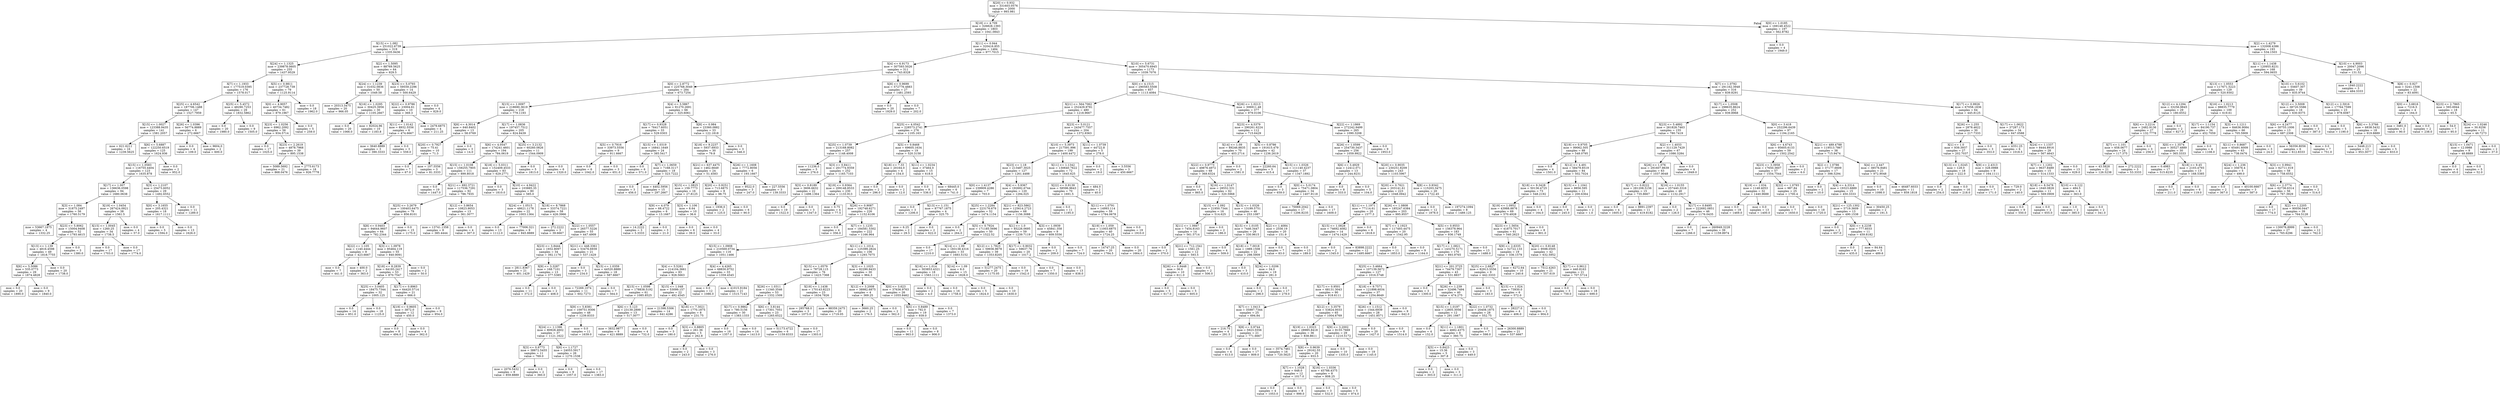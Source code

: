 digraph Tree {
node [shape=box] ;
0 [label="X[20] <= 0.932\nmse = 331603.0576\nsamples = 2000\nvalue = 993.981"] ;
1 [label="X[18] <= 4.709\nmse = 326828.1393\nsamples = 1803\nvalue = 1041.0843"] ;
0 -> 1 [labeldistance=2.5, labelangle=45, headlabel="True"] ;
2 [label="X[15] <= 1.082\nmse = 251022.6739\nsamples = 319\nvalue = 1335.9436"] ;
1 -> 2 ;
3 [label="X[24] <= 1.1325\nmse = 239878.0605\nsamples = 255\nvalue = 1437.9529"] ;
2 -> 3 ;
4 [label="X[7] <= 1.1933\nmse = 177519.0395\nsamples = 176\nvalue = 1578.017"] ;
3 -> 4 ;
5 [label="X[25] <= 4.6542\nmse = 187706.1488\nsamples = 147\nvalue = 1527.7959"] ;
4 -> 5 ;
6 [label="X[15] <= 1.0027\nmse = 123388.9435\nsamples = 141\nvalue = 1581.2057"] ;
5 -> 6 ;
7 [label="mse = 621.6211\nsamples = 16\nvalue = 1239.5625"] ;
6 -> 7 ;
8 [label="X[6] <= 5.6887\nmse = 122250.6519\nsamples = 125\nvalue = 1624.936"] ;
6 -> 8 ;
9 [label="X[15] <= 1.0583\nmse = 116755.4404\nsamples = 123\nvalue = 1635.878"] ;
8 -> 9 ;
10 [label="X[17] <= 1.007\nmse = 136636.0598\nsamples = 94\nvalue = 1680.0638"] ;
9 -> 10 ;
11 [label="X[3] <= 1.084\nmse = 31875.2497\nsamples = 56\nvalue = 1760.5179"] ;
10 -> 11 ;
12 [label="mse = 53667.1875\nsamples = 4\nvalue = 1332.25"] ;
11 -> 12 ;
13 [label="X[23] <= 5.8062\nmse = 15004.9408\nsamples = 52\nvalue = 1793.4615"] ;
11 -> 13 ;
14 [label="X[13] <= 1.139\nmse = 4816.4598\nsamples = 49\nvalue = 1818.7755"] ;
13 -> 14 ;
15 [label="X[6] <= 5.5086\nmse = 535.0773\nsamples = 29\nvalue = 1874.4828"] ;
14 -> 15 ;
16 [label="mse = 0.0\nsamples = 20\nvalue = 1890.0"] ;
15 -> 16 ;
17 [label="mse = 0.0\nsamples = 9\nvalue = 1840.0"] ;
15 -> 17 ;
18 [label="mse = 0.0\nsamples = 20\nvalue = 1738.0"] ;
14 -> 18 ;
19 [label="mse = 0.0\nsamples = 3\nvalue = 1380.0"] ;
13 -> 19 ;
20 [label="X[19] <= 1.0454\nmse = 267424.0921\nsamples = 38\nvalue = 1561.5"] ;
10 -> 20 ;
21 [label="X[15] <= 1.0045\nmse = 1260.25\nsamples = 34\nvalue = 1738.5"] ;
20 -> 21 ;
22 [label="mse = 0.0\nsamples = 17\nvalue = 1703.0"] ;
21 -> 22 ;
23 [label="mse = 0.0\nsamples = 17\nvalue = 1774.0"] ;
21 -> 23 ;
24 [label="mse = 0.0\nsamples = 4\nvalue = 57.0"] ;
20 -> 24 ;
25 [label="X[3] <= 1.2107\nmse = 25473.6052\nsamples = 29\nvalue = 1492.6552"] ;
9 -> 25 ;
26 [label="X[0] <= 3.1655\nmse = 205.4321\nsamples = 18\nvalue = 1617.1111"] ;
25 -> 26 ;
27 [label="mse = 0.0\nsamples = 5\nvalue = 1594.0"] ;
26 -> 27 ;
28 [label="mse = 0.0\nsamples = 13\nvalue = 1626.0"] ;
26 -> 28 ;
29 [label="mse = 0.0\nsamples = 11\nvalue = 1289.0"] ;
25 -> 29 ;
30 [label="mse = 0.0\nsamples = 2\nvalue = 952.0"] ;
8 -> 30 ;
31 [label="X[26] <= 1.0396\nmse = 56774.8889\nsamples = 6\nvalue = 272.6667"] ;
5 -> 31 ;
32 [label="mse = 0.0\nsamples = 4\nvalue = 109.0"] ;
31 -> 32 ;
33 [label="mse = 9604.0\nsamples = 2\nvalue = 600.0"] ;
31 -> 33 ;
34 [label="X[25] <= 5.4572\nmse = 48290.7253\nsamples = 29\nvalue = 1832.5862"] ;
4 -> 34 ;
35 [label="mse = 0.0\nsamples = 20\nvalue = 1980.0"] ;
34 -> 35 ;
36 [label="mse = 0.0\nsamples = 9\nvalue = 1505.0"] ;
34 -> 36 ;
37 [label="X[5] <= 0.9811\nmse = 237728.739\nsamples = 79\nvalue = 1125.9114"] ;
3 -> 37 ;
38 [label="X[0] <= 4.9057\nmse = 40734.7482\nsamples = 61\nvalue = 879.1967"] ;
37 -> 38 ;
39 [label="X[23] <= 1.0256\nmse = 6962.2092\nsamples = 56\nvalue = 934.5714"] ;
38 -> 39 ;
40 [label="mse = 0.0\nsamples = 17\nvalue = 1025.0"] ;
39 -> 40 ;
41 [label="X[23] <= 2.2619\nmse = 4878.7968\nsamples = 39\nvalue = 895.1538"] ;
39 -> 41 ;
42 [label="mse = 5089.5692\nsamples = 21\nvalue = 868.0476"] ;
41 -> 42 ;
43 [label="mse = 2775.6173\nsamples = 18\nvalue = 926.7778"] ;
41 -> 43 ;
44 [label="mse = 0.0\nsamples = 5\nvalue = 259.0"] ;
38 -> 44 ;
45 [label="mse = 0.0\nsamples = 18\nvalue = 1962.0"] ;
37 -> 45 ;
46 [label="X[2] <= 1.5095\nmse = 88769.5625\nsamples = 64\nvalue = 929.5"] ;
2 -> 46 ;
47 [label="X[24] <= 1.1239\nmse = 31032.0836\nsamples = 50\nvalue = 1049.58"] ;
46 -> 47 ;
48 [label="mse = 20313.3475\nsamples = 20\nvalue = 966.05"] ;
47 -> 48 ;
49 [label="X[16] <= 1.0295\nmse = 30425.3956\nsamples = 30\nvalue = 1105.2667"] ;
47 -> 49 ;
50 [label="mse = 0.0\nsamples = 20\nvalue = 1066.0"] ;
49 -> 50 ;
51 [label="mse = 82024.96\nsamples = 10\nvalue = 1183.8"] ;
49 -> 51 ;
52 [label="X[23] <= 5.0793\nmse = 59559.2296\nsamples = 14\nvalue = 500.6429"] ;
46 -> 52 ;
53 [label="X[22] <= 0.9786\nmse = 23004.61\nsamples = 10\nvalue = 369.3"] ;
52 -> 53 ;
54 [label="X[11] <= 1.0142\nmse = 8932.5556\nsamples = 6\nvalue = 474.6667"] ;
53 -> 54 ;
55 [label="mse = 3640.8889\nsamples = 3\nvalue = 390.3333"] ;
54 -> 55 ;
56 [label="mse = 0.0\nsamples = 3\nvalue = 559.0"] ;
54 -> 56 ;
57 [label="mse = 2479.6875\nsamples = 4\nvalue = 211.25"] ;
53 -> 57 ;
58 [label="mse = 0.0\nsamples = 4\nvalue = 829.0"] ;
52 -> 58 ;
59 [label="X[11] <= 0.944\nmse = 320416.855\nsamples = 1484\nvalue = 977.7015"] ;
1 -> 59 ;
60 [label="X[4] <= 6.9173\nmse = 307593.5026\nsamples = 311\nvalue = 743.8328"] ;
59 -> 60 ;
61 [label="X[0] <= 2.8772\nmse = 225768.3049\nsamples = 284\nvalue = 673.7254"] ;
60 -> 61 ;
62 [label="X[15] <= 1.0097\nmse = 218690.3619\nsamples = 218\nvalue = 779.1193"] ;
61 -> 62 ;
63 [label="X[6] <= 4.3014\nmse = 640.8402\nsamples = 13\nvalue = 58.0769"] ;
62 -> 63 ;
64 [label="X[20] <= 0.7927\nmse = 75.41\nsamples = 10\nvalue = 71.3"] ;
63 -> 64 ;
65 [label="mse = 0.0\nsamples = 7\nvalue = 67.0"] ;
64 -> 65 ;
66 [label="mse = 107.5556\nsamples = 3\nvalue = 81.3333"] ;
64 -> 66 ;
67 [label="mse = 0.0\nsamples = 3\nvalue = 14.0"] ;
63 -> 67 ;
68 [label="X[17] <= 1.0836\nmse = 197457.7512\nsamples = 205\nvalue = 824.8439"] ;
62 -> 68 ;
69 [label="X[6] <= 4.0547\nmse = 174241.4601\nsamples = 194\nvalue = 784.0619"] ;
68 -> 69 ;
70 [label="X[15] <= 1.0108\nmse = 159255.7805\nsamples = 111\nvalue = 899.8018"] ;
69 -> 70 ;
71 [label="mse = 0.0\nsamples = 19\nvalue = 1447.0"] ;
70 -> 71 ;
72 [label="X[21] <= 692.3721\nmse = 117536.7291\nsamples = 92\nvalue = 786.7935"] ;
70 -> 72 ;
73 [label="X[25] <= 3.2679\nmse = 100403.6475\nsamples = 79\nvalue = 856.8101"] ;
72 -> 73 ;
74 [label="X[8] <= 0.9403\nmse = 94644.9607\nsamples = 64\nvalue = 782.2344"] ;
73 -> 74 ;
75 [label="X[22] <= 1.105\nmse = 1140.4444\nsamples = 9\nvalue = 423.6667"] ;
74 -> 75 ;
76 [label="mse = 0.0\nsamples = 7\nvalue = 441.0"] ;
75 -> 76 ;
77 [label="mse = 400.0\nsamples = 2\nvalue = 363.0"] ;
75 -> 77 ;
78 [label="X[3] <= 1.0978\nmse = 85464.119\nsamples = 55\nvalue = 840.9091"] ;
74 -> 78 ;
79 [label="X[18] <= 8.2839\nmse = 64193.2417\nsamples = 53\nvalue = 870.7547"] ;
78 -> 79 ;
80 [label="X[25] <= 3.0405\nmse = 18475.7344\nsamples = 32\nvalue = 1005.125"] ;
79 -> 80 ;
81 [label="mse = 0.0\nsamples = 14\nvalue = 851.0"] ;
80 -> 81 ;
82 [label="mse = 0.0\nsamples = 18\nvalue = 1125.0"] ;
80 -> 82 ;
83 [label="X[17] <= 0.8963\nmse = 64420.5714\nsamples = 21\nvalue = 666.0"] ;
79 -> 83 ;
84 [label="X[19] <= 0.9605\nmse = 3872.0\nsamples = 12\nvalue = 450.0"] ;
83 -> 84 ;
85 [label="mse = 0.0\nsamples = 8\nvalue = 494.0"] ;
84 -> 85 ;
86 [label="mse = 0.0\nsamples = 4\nvalue = 362.0"] ;
84 -> 86 ;
87 [label="mse = 0.0\nsamples = 9\nvalue = 954.0"] ;
83 -> 87 ;
88 [label="mse = 0.0\nsamples = 2\nvalue = 50.0"] ;
78 -> 88 ;
89 [label="mse = 0.0\nsamples = 15\nvalue = 1175.0"] ;
73 -> 89 ;
90 [label="X[12] <= 3.8654\nmse = 10823.9053\nsamples = 13\nvalue = 361.3077"] ;
72 -> 90 ;
91 [label="mse = 13741.1358\nsamples = 9\nvalue = 385.4444"] ;
90 -> 91 ;
92 [label="mse = 0.0\nsamples = 4\nvalue = 307.0"] ;
90 -> 92 ;
93 [label="X[18] <= 5.0311\nmse = 152409.4533\nsamples = 83\nvalue = 629.2771"] ;
69 -> 93 ;
94 [label="mse = 0.0\nsamples = 3\nvalue = 1810.0"] ;
93 -> 94 ;
95 [label="X[10] <= 4.9422\nmse = 103885.35\nsamples = 80\nvalue = 585.0"] ;
93 -> 95 ;
96 [label="X[24] <= 1.0515\nmse = 48621.1178\nsamples = 22\nvalue = 1003.1364"] ;
95 -> 96 ;
97 [label="mse = 0.0\nsamples = 13\nvalue = 1112.0"] ;
96 -> 97 ;
98 [label="mse = 77006.321\nsamples = 9\nvalue = 845.8889"] ;
96 -> 98 ;
99 [label="X[18] <= 8.7868\nmse = 33374.7221\nsamples = 58\nvalue = 426.3966"] ;
95 -> 99 ;
100 [label="mse = 272.2222\nsamples = 3\nvalue = 39.6667"] ;
99 -> 100 ;
101 [label="X[22] <= 1.0557\nmse = 26577.5226\nsamples = 55\nvalue = 447.4909"] ;
99 -> 101 ;
102 [label="X[23] <= 3.8444\nmse = 1932.8097\nsamples = 34\nvalue = 392.1176"] ;
101 -> 102 ;
103 [label="mse = 2811.8367\nsamples = 21\nvalue = 401.1429"] ;
102 -> 103 ;
104 [label="X[9] <= 3.3287\nmse = 168.7101\nsamples = 13\nvalue = 377.5385"] ;
102 -> 104 ;
105 [label="mse = 0.0\nsamples = 11\nvalue = 372.0"] ;
104 -> 105 ;
106 [label="mse = 0.0\nsamples = 2\nvalue = 408.0"] ;
104 -> 106 ;
107 [label="X[21] <= 448.3361\nmse = 53476.6939\nsamples = 21\nvalue = 537.1429"] ;
101 -> 107 ;
108 [label="mse = 0.0\nsamples = 3\nvalue = 234.0"] ;
107 -> 108 ;
109 [label="X[15] <= 1.0359\nmse = 44520.8889\nsamples = 18\nvalue = 587.6667"] ;
107 -> 109 ;
110 [label="mse = 72269.1074\nsamples = 11\nvalue = 602.7273"] ;
109 -> 110 ;
111 [label="mse = 0.0\nsamples = 7\nvalue = 564.0"] ;
109 -> 111 ;
112 [label="X[25] <= 3.2132\nmse = 60260.0826\nsamples = 11\nvalue = 1544.0909"] ;
68 -> 112 ;
113 [label="mse = 0.0\nsamples = 5\nvalue = 1813.0"] ;
112 -> 113 ;
114 [label="mse = 0.0\nsamples = 6\nvalue = 1320.0"] ;
112 -> 114 ;
115 [label="X[4] <= 3.5867\nmse = 91270.2691\nsamples = 66\nvalue = 325.6061"] ;
61 -> 115 ;
116 [label="X[17] <= 0.9328\nmse = 76417.6051\nsamples = 33\nvalue = 529.0303"] ;
115 -> 116 ;
117 [label="X[5] <= 0.7916\nmse = 33973.5556\nsamples = 9\nvalue = 911.6667"] ;
116 -> 117 ;
118 [label="mse = 0.0\nsamples = 6\nvalue = 1042.0"] ;
117 -> 118 ;
119 [label="mse = 0.0\nsamples = 3\nvalue = 651.0"] ;
117 -> 119 ;
120 [label="X[15] <= 1.0319\nmse = 16841.1649\nsamples = 24\nvalue = 385.5417"] ;
116 -> 120 ;
121 [label="mse = 0.0\nsamples = 6\nvalue = 571.0"] ;
120 -> 121 ;
122 [label="X[7] <= 1.0659\nmse = 7168.3117\nsamples = 18\nvalue = 323.7222"] ;
120 -> 122 ;
123 [label="mse = 0.0\nsamples = 3\nvalue = 456.0"] ;
122 -> 123 ;
124 [label="mse = 4402.5956\nsamples = 15\nvalue = 297.2667"] ;
122 -> 124 ;
125 [label="X[8] <= 0.984\nmse = 23360.0882\nsamples = 33\nvalue = 122.1818"] ;
115 -> 125 ;
126 [label="X[18] <= 9.2237\nmse = 5937.6933\nsamples = 30\nvalue = 79.8"] ;
125 -> 126 ;
127 [label="X[21] <= 637.4475\nmse = 1462.6649\nsamples = 24\nvalue = 51.4583"] ;
126 -> 127 ;
128 [label="X[15] <= 1.0825\nmse = 159.7773\nsamples = 16\nvalue = 27.8125"] ;
127 -> 128 ;
129 [label="X[9] <= 4.079\nmse = 68.4722\nsamples = 6\nvalue = 13.1667"] ;
128 -> 129 ;
130 [label="mse = 14.2222\nsamples = 3\nvalue = 5.3333"] ;
129 -> 130 ;
131 [label="mse = 0.0\nsamples = 3\nvalue = 21.0"] ;
129 -> 131 ;
132 [label="X[3] <= 1.106\nmse = 8.64\nsamples = 10\nvalue = 36.6"] ;
128 -> 132 ;
133 [label="mse = 0.0\nsamples = 6\nvalue = 39.0"] ;
132 -> 133 ;
134 [label="mse = 0.0\nsamples = 4\nvalue = 33.0"] ;
132 -> 134 ;
135 [label="X[20] <= 0.9251\nmse = 713.6875\nsamples = 8\nvalue = 98.75"] ;
127 -> 135 ;
136 [label="mse = 1936.0\nsamples = 2\nvalue = 125.0"] ;
135 -> 136 ;
137 [label="mse = 0.0\nsamples = 6\nvalue = 90.0"] ;
135 -> 137 ;
138 [label="X[26] <= 1.1608\nmse = 7772.8056\nsamples = 6\nvalue = 193.1667"] ;
126 -> 138 ;
139 [label="mse = 9522.0\nsamples = 3\nvalue = 247.0"] ;
138 -> 139 ;
140 [label="mse = 227.5556\nsamples = 3\nvalue = 139.3333"] ;
138 -> 140 ;
141 [label="mse = 0.0\nsamples = 3\nvalue = 546.0"] ;
125 -> 141 ;
142 [label="X[8] <= 0.9699\nmse = 572776.4883\nsamples = 27\nvalue = 1481.2593"] ;
60 -> 142 ;
143 [label="mse = 0.0\nsamples = 20\nvalue = 1929.0"] ;
142 -> 143 ;
144 [label="mse = 0.0\nsamples = 7\nvalue = 202.0"] ;
142 -> 144 ;
145 [label="X[10] <= 5.6731\nmse = 305470.6945\nsamples = 1173\nvalue = 1039.7076"] ;
59 -> 145 ;
146 [label="X[0] <= 4.1515\nmse = 290583.5508\nsamples = 857\nvalue = 1113.4084"] ;
145 -> 146 ;
147 [label="X[21] <= 564.7062\nmse = 252429.9781\nsamples = 480\nvalue = 1218.9667"] ;
146 -> 147 ;
148 [label="X[25] <= 4.0542\nmse = 228573.2741\nsamples = 276\nvalue = 1105.163"] ;
147 -> 148 ;
149 [label="X[25] <= 1.0739\nmse = 213168.8082\nsamples = 257\nvalue = 1148.4008"] ;
148 -> 149 ;
150 [label="mse = 11236.0\nsamples = 5\nvalue = 276.0"] ;
149 -> 150 ;
151 [label="X[3] <= 0.8411\nmse = 201774.9359\nsamples = 252\nvalue = 1165.7103"] ;
149 -> 151 ;
152 [label="X[3] <= 0.8189\nmse = 3606.6632\nsamples = 22\nvalue = 1498.1364"] ;
151 -> 152 ;
153 [label="mse = 0.0\nsamples = 19\nvalue = 1522.0"] ;
152 -> 153 ;
154 [label="mse = 0.0\nsamples = 3\nvalue = 1347.0"] ;
152 -> 154 ;
155 [label="X[19] <= 0.9364\nmse = 209148.8533\nsamples = 230\nvalue = 1133.913"] ;
151 -> 155 ;
156 [label="mse = 0.75\nsamples = 4\nvalue = 77.5"] ;
155 -> 156 ;
157 [label="X[26] <= 0.9087\nmse = 192748.6271\nsamples = 226\nvalue = 1152.6106"] ;
155 -> 157 ;
158 [label="mse = 0.0\nsamples = 4\nvalue = 356.0"] ;
157 -> 158 ;
159 [label="X[7] <= 1.1235\nmse = 184581.5302\nsamples = 222\nvalue = 1166.964"] ;
157 -> 159 ;
160 [label="X[15] <= 1.0908\nmse = 210569.0734\nsamples = 116\nvalue = 1051.1466"] ;
159 -> 160 ;
161 [label="X[4] <= 5.5261\nmse = 214104.3661\nsamples = 83\nvalue = 928.5663"] ;
160 -> 161 ;
162 [label="X[15] <= 1.0598\nmse = 178838.5192\nsamples = 61\nvalue = 1085.8525"] ;
161 -> 162 ;
163 [label="X[9] <= 5.8381\nmse = 109751.9306\nsamples = 48\nvalue = 1239.8333"] ;
162 -> 163 ;
164 [label="X[24] <= 1.1396\nmse = 80928.4602\nsamples = 37\nvalue = 1121.1622"] ;
163 -> 164 ;
165 [label="X[3] <= 0.9773\nmse = 38872.5455\nsamples = 11\nvalue = 769.0"] ;
164 -> 165 ;
166 [label="mse = 2076.5432\nsamples = 9\nvalue = 859.8889"] ;
165 -> 166 ;
167 [label="mse = 0.0\nsamples = 2\nvalue = 360.0"] ;
165 -> 167 ;
168 [label="X[6] <= 1.1727\nmse = 24053.5917\nsamples = 26\nvalue = 1270.1538"] ;
164 -> 168 ;
169 [label="mse = 0.0\nsamples = 9\nvalue = 1057.0"] ;
168 -> 169 ;
170 [label="mse = 0.0\nsamples = 17\nvalue = 1383.0"] ;
168 -> 170 ;
171 [label="mse = 0.0\nsamples = 11\nvalue = 1639.0"] ;
163 -> 171 ;
172 [label="X[6] <= 5.123\nmse = 23139.2899\nsamples = 13\nvalue = 517.3077"] ;
162 -> 172 ;
173 [label="mse = 3832.9877\nsamples = 9\nvalue = 421.8889"] ;
172 -> 173 ;
174 [label="mse = 0.0\nsamples = 4\nvalue = 732.0"] ;
172 -> 174 ;
175 [label="X[15] <= 1.048\nmse = 53099.157\nsamples = 22\nvalue = 492.4545"] ;
161 -> 175 ;
176 [label="mse = 21398.5306\nsamples = 14\nvalue = 641.4286"] ;
175 -> 176 ;
177 [label="X[18] <= 7.3021\nmse = 1770.1875\nsamples = 8\nvalue = 231.75"] ;
175 -> 177 ;
178 [label="mse = 0.0\nsamples = 3\nvalue = 180.0"] ;
177 -> 178 ;
179 [label="X[3] <= 0.8805\nmse = 261.36\nsamples = 5\nvalue = 262.8"] ;
177 -> 179 ;
180 [label="mse = 0.0\nsamples = 2\nvalue = 243.0"] ;
179 -> 180 ;
181 [label="mse = 0.0\nsamples = 3\nvalue = 276.0"] ;
179 -> 181 ;
182 [label="X[4] <= 4.4265\nmse = 68830.9752\nsamples = 33\nvalue = 1359.4545"] ;
160 -> 182 ;
183 [label="mse = 0.0\nsamples = 12\nvalue = 1086.0"] ;
182 -> 183 ;
184 [label="mse = 41015.9184\nsamples = 21\nvalue = 1515.7143"] ;
182 -> 184 ;
185 [label="X[11] <= 1.1014\nmse = 125399.2824\nsamples = 106\nvalue = 1293.7075"] ;
159 -> 185 ;
186 [label="X[15] <= 1.0579\nmse = 78728.115\nsamples = 76\nvalue = 1423.7368"] ;
185 -> 186 ;
187 [label="X[26] <= 1.0311\nmse = 11340.3546\nsamples = 53\nvalue = 1332.1509"] ;
186 -> 187 ;
188 [label="X[17] <= 0.9862\nmse = 780.5156\nsamples = 30\nvalue = 1383.1333"] ;
187 -> 188 ;
189 [label="mse = 0.0\nsamples = 16\nvalue = 1357.0"] ;
188 -> 189 ;
190 [label="mse = 0.0\nsamples = 14\nvalue = 1413.0"] ;
188 -> 190 ;
191 [label="X[6] <= 3.8144\nmse = 17301.7051\nsamples = 23\nvalue = 1265.6522"] ;
187 -> 191 ;
192 [label="mse = 51173.4722\nsamples = 6\nvalue = 1159.8333"] ;
191 -> 192 ;
193 [label="mse = 0.0\nsamples = 17\nvalue = 1303.0"] ;
191 -> 193 ;
194 [label="X[19] <= 1.1438\nmse = 170143.8223\nsamples = 23\nvalue = 1634.7826"] ;
186 -> 194 ;
195 [label="mse = 285768.0\nsamples = 3\nvalue = 1073.0"] ;
194 -> 195 ;
196 [label="mse = 98359.2475\nsamples = 20\nvalue = 1719.05"] ;
194 -> 196 ;
197 [label="X[3] <= 1.1025\nmse = 92290.9433\nsamples = 30\nvalue = 964.3"] ;
185 -> 197 ;
198 [label="X[12] <= 3.2008\nmse = 38982.6875\nsamples = 4\nvalue = 369.25"] ;
197 -> 198 ;
199 [label="mse = 3660.25\nsamples = 2\nvalue = 176.5"] ;
198 -> 199 ;
200 [label="mse = 0.0\nsamples = 2\nvalue = 562.0"] ;
198 -> 200 ;
201 [label="X[0] <= 3.623\nmse = 37636.9763\nsamples = 26\nvalue = 1055.8462"] ;
197 -> 201 ;
202 [label="X[5] <= 0.8489\nmse = 792.0\nsamples = 19\nvalue = 939.0"] ;
201 -> 202 ;
203 [label="mse = 0.0\nsamples = 11\nvalue = 963.0"] ;
202 -> 203 ;
204 [label="mse = 0.0\nsamples = 8\nvalue = 906.0"] ;
202 -> 204 ;
205 [label="mse = 0.0\nsamples = 7\nvalue = 1373.0"] ;
201 -> 205 ;
206 [label="X[5] <= 0.8468\nmse = 69605.1634\nsamples = 19\nvalue = 520.3158"] ;
148 -> 206 ;
207 [label="X[18] <= 7.33\nmse = 20164.0\nsamples = 4\nvalue = 154.0"] ;
206 -> 207 ;
208 [label="mse = 0.0\nsamples = 2\nvalue = 296.0"] ;
207 -> 208 ;
209 [label="mse = 0.0\nsamples = 2\nvalue = 12.0"] ;
207 -> 209 ;
210 [label="X[11] <= 1.0234\nmse = 37464.0\nsamples = 15\nvalue = 618.0"] ;
206 -> 210 ;
211 [label="mse = 0.0\nsamples = 9\nvalue = 536.0"] ;
210 -> 211 ;
212 [label="mse = 68445.0\nsamples = 6\nvalue = 741.0"] ;
210 -> 212 ;
213 [label="X[23] <= 5.0121\nmse = 243477.7557\nsamples = 204\nvalue = 1372.9363"] ;
147 -> 213 ;
214 [label="X[10] <= 5.3973\nmse = 217591.996\nsamples = 199\nvalue = 1400.4472"] ;
213 -> 214 ;
215 [label="X[23] <= 1.18\nmse = 213487.3025\nsamples = 127\nvalue = 1261.4488"] ;
214 -> 215 ;
216 [label="X[0] <= 1.4137\nmse = 239909.4286\nsamples = 7\nvalue = 703.0"] ;
215 -> 216 ;
217 [label="mse = 0.0\nsamples = 3\nvalue = 1206.0"] ;
216 -> 217 ;
218 [label="X[13] <= 1.151\nmse = 87767.1875\nsamples = 4\nvalue = 325.75"] ;
216 -> 218 ;
219 [label="mse = 6.25\nsamples = 2\nvalue = 29.5"] ;
218 -> 219 ;
220 [label="mse = 0.0\nsamples = 2\nvalue = 622.0"] ;
218 -> 220 ;
221 [label="X[4] <= 5.9367\nmse = 192692.6744\nsamples = 120\nvalue = 1294.025"] ;
215 -> 221 ;
222 [label="X[25] <= 1.2284\nmse = 223176.679\nsamples = 52\nvalue = 1474.1154"] ;
221 -> 222 ;
223 [label="mse = 0.0\nsamples = 2\nvalue = 264.0"] ;
222 -> 223 ;
224 [label="X[5] <= 0.7924\nmse = 171185.5696\nsamples = 50\nvalue = 1522.52"] ;
222 -> 224 ;
225 [label="mse = 0.0\nsamples = 17\nvalue = 1210.0"] ;
224 -> 225 ;
226 [label="X[14] <= 1.09\nmse = 183138.4316\nsamples = 33\nvalue = 1683.5152"] ;
224 -> 226 ;
227 [label="X[16] <= 1.014\nmse = 303853.4321\nsamples = 18\nvalue = 1563.1111"] ;
226 -> 227 ;
228 [label="mse = 0.0\nsamples = 2\nvalue = 4.0"] ;
227 -> 228 ;
229 [label="mse = 0.0\nsamples = 16\nvalue = 1758.0"] ;
227 -> 229 ;
230 [label="X[14] <= 1.09\nmse = 8.0\nsamples = 15\nvalue = 1828.0"] ;
226 -> 230 ;
231 [label="mse = 0.0\nsamples = 5\nvalue = 1824.0"] ;
230 -> 231 ;
232 [label="mse = 0.0\nsamples = 10\nvalue = 1830.0"] ;
230 -> 232 ;
233 [label="X[21] <= 823.5862\nmse = 125614.2723\nsamples = 68\nvalue = 1156.3088"] ;
221 -> 233 ;
234 [label="X[1] <= 1.0\nmse = 85226.0695\nsamples = 59\nvalue = 1239.7119"] ;
233 -> 234 ;
235 [label="X[12] <= 1.7823\nmse = 59936.9678\nsamples = 39\nvalue = 1353.8205"] ;
234 -> 235 ;
236 [label="mse = 51277.2475\nsamples = 20\nvalue = 1175.05"] ;
235 -> 236 ;
237 [label="mse = 0.0\nsamples = 19\nvalue = 1542.0"] ;
235 -> 237 ;
238 [label="X[17] <= 0.9032\nmse = 59637.76\nsamples = 20\nvalue = 1017.2"] ;
234 -> 238 ;
239 [label="mse = 0.0\nsamples = 7\nvalue = 1350.0"] ;
238 -> 239 ;
240 [label="mse = 0.0\nsamples = 13\nvalue = 838.0"] ;
238 -> 240 ;
241 [label="X[3] <= 1.0939\nmse = 45841.358\nsamples = 9\nvalue = 609.5556"] ;
233 -> 241 ;
242 [label="mse = 0.0\nsamples = 2\nvalue = 209.0"] ;
241 -> 242 ;
243 [label="mse = 0.0\nsamples = 7\nvalue = 724.0"] ;
241 -> 243 ;
244 [label="X[11] <= 1.1342\nmse = 130640.7622\nsamples = 72\nvalue = 1645.625"] ;
214 -> 244 ;
245 [label="X[22] <= 0.9139\nmse = 58596.9643\nsamples = 70\nvalue = 1691.5"] ;
244 -> 245 ;
246 [label="mse = 0.0\nsamples = 11\nvalue = 1195.0"] ;
245 -> 246 ;
247 [label="X[11] <= 1.0791\nmse = 14993.114\nsamples = 59\nvalue = 1784.0678"] ;
245 -> 247 ;
248 [label="X[19] <= 1.059\nmse = 11003.6875\nsamples = 40\nvalue = 1724.25"] ;
247 -> 248 ;
249 [label="mse = 14747.25\nsamples = 20\nvalue = 1784.5"] ;
248 -> 249 ;
250 [label="mse = 0.0\nsamples = 20\nvalue = 1664.0"] ;
248 -> 250 ;
251 [label="mse = 0.0\nsamples = 19\nvalue = 1910.0"] ;
247 -> 251 ;
252 [label="mse = 484.0\nsamples = 2\nvalue = 40.0"] ;
244 -> 252 ;
253 [label="X[11] <= 1.0739\nmse = 44722.8\nsamples = 5\nvalue = 278.0"] ;
213 -> 253 ;
254 [label="mse = 0.0\nsamples = 2\nvalue = 19.0"] ;
253 -> 254 ;
255 [label="mse = 3.5556\nsamples = 3\nvalue = 450.6667"] ;
253 -> 255 ;
256 [label="X[26] <= 1.0213\nmse = 306911.48\nsamples = 377\nvalue = 979.0106"] ;
146 -> 256 ;
257 [label="X[23] <= 4.5379\nmse = 290261.6224\nsamples = 112\nvalue = 715.6429"] ;
256 -> 257 ;
258 [label="X[14] <= 1.09\nmse = 89246.8835\nsamples = 70\nvalue = 403.2714"] ;
257 -> 258 ;
259 [label="X[22] <= 0.9773\nmse = 49876.4972\nsamples = 68\nvalue = 368.6324"] ;
258 -> 259 ;
260 [label="mse = 0.0\nsamples = 6\nvalue = 865.0"] ;
259 -> 260 ;
261 [label="X[16] <= 1.0147\nmse = 28552.531\nsamples = 62\nvalue = 320.5968"] ;
259 -> 261 ;
262 [label="X[15] <= 1.092\nmse = 21950.7344\nsamples = 16\nvalue = 514.625"] ;
261 -> 262 ;
263 [label="X[11] <= 1.0667\nmse = 7454.8163\nsamples = 14\nvalue = 561.5714"] ;
262 -> 263 ;
264 [label="mse = 0.0\nsamples = 2\nvalue = 370.0"] ;
263 -> 264 ;
265 [label="X[21] <= 712.1541\nmse = 1561.25\nsamples = 12\nvalue = 593.5"] ;
263 -> 265 ;
266 [label="X[26] <= 0.9448\nmse = 36.0\nsamples = 10\nvalue = 611.0"] ;
265 -> 266 ;
267 [label="mse = 0.0\nsamples = 5\nvalue = 617.0"] ;
266 -> 267 ;
268 [label="mse = 0.0\nsamples = 5\nvalue = 605.0"] ;
266 -> 268 ;
269 [label="mse = 0.0\nsamples = 2\nvalue = 506.0"] ;
265 -> 269 ;
270 [label="mse = 0.0\nsamples = 2\nvalue = 186.0"] ;
262 -> 270 ;
271 [label="X[15] <= 1.0326\nmse = 13199.5751\nsamples = 46\nvalue = 253.1087"] ;
261 -> 271 ;
272 [label="X[15] <= 1.0105\nmse = 7446.3447\nsamples = 26\nvalue = 330.9615"] ;
271 -> 272 ;
273 [label="mse = 0.0\nsamples = 4\nvalue = 509.0"] ;
272 -> 273 ;
274 [label="X[18] <= 7.0018\nmse = 1989.1508\nsamples = 22\nvalue = 298.5909"] ;
272 -> 274 ;
275 [label="mse = 0.0\nsamples = 3\nvalue = 410.0"] ;
274 -> 275 ;
276 [label="X[24] <= 1.0206\nmse = 34.0\nsamples = 19\nvalue = 281.0"] ;
274 -> 276 ;
277 [label="mse = 0.0\nsamples = 2\nvalue = 298.0"] ;
276 -> 277 ;
278 [label="mse = 0.0\nsamples = 17\nvalue = 279.0"] ;
276 -> 278 ;
279 [label="X[2] <= 1.4084\nmse = 2556.19\nsamples = 20\nvalue = 151.9"] ;
271 -> 279 ;
280 [label="mse = 0.0\nsamples = 7\nvalue = 83.0"] ;
279 -> 280 ;
281 [label="mse = 0.0\nsamples = 13\nvalue = 189.0"] ;
279 -> 281 ;
282 [label="mse = 0.0\nsamples = 2\nvalue = 1581.0"] ;
258 -> 282 ;
283 [label="X[5] <= 0.8786\nmse = 191615.479\nsamples = 42\nvalue = 1236.2619"] ;
257 -> 283 ;
284 [label="mse = 22260.64\nsamples = 5\nvalue = 415.4"] ;
283 -> 284 ;
285 [label="X[15] <= 1.0326\nmse = 111140.4237\nsamples = 37\nvalue = 1347.1892"] ;
283 -> 285 ;
286 [label="mse = 0.0\nsamples = 3\nvalue = 659.0"] ;
285 -> 286 ;
287 [label="X[0] <= 5.0174\nmse = 75471.0804\nsamples = 34\nvalue = 1407.9118"] ;
285 -> 287 ;
288 [label="mse = 70069.2042\nsamples = 17\nvalue = 1206.8235"] ;
287 -> 288 ;
289 [label="mse = 0.0\nsamples = 17\nvalue = 1609.0"] ;
287 -> 289 ;
290 [label="X[22] <= 1.1869\nmse = 272242.9499\nsamples = 265\nvalue = 1090.3208"] ;
256 -> 290 ;
291 [label="X[26] <= 1.0599\nmse = 254730.3437\nsamples = 256\nvalue = 1059.9922"] ;
290 -> 291 ;
292 [label="X[6] <= 3.4929\nmse = 12412.071\nsamples = 13\nvalue = 244.9231"] ;
291 -> 292 ;
293 [label="mse = 0.0\nsamples = 8\nvalue = 333.0"] ;
292 -> 293 ;
294 [label="mse = 0.0\nsamples = 5\nvalue = 104.0"] ;
292 -> 294 ;
295 [label="X[20] <= 0.9035\nmse = 230251.8209\nsamples = 243\nvalue = 1103.5967"] ;
291 -> 295 ;
296 [label="X[20] <= 0.7621\nmse = 203141.61\nsamples = 223\nvalue = 1048.0942"] ;
295 -> 296 ;
297 [label="X[11] <= 1.1971\nmse = 77114.61\nsamples = 20\nvalue = 1577.3"] ;
296 -> 297 ;
298 [label="X[15] <= 1.0828\nmse = 74692.4082\nsamples = 14\nvalue = 1474.1429"] ;
297 -> 298 ;
299 [label="mse = 0.0\nsamples = 2\nvalue = 1345.0"] ;
298 -> 299 ;
300 [label="mse = 83898.2222\nsamples = 12\nvalue = 1495.6667"] ;
298 -> 300 ;
301 [label="mse = 0.0\nsamples = 6\nvalue = 1818.0"] ;
297 -> 301 ;
302 [label="X[26] <= 1.0808\nmse = 185247.6384\nsamples = 203\nvalue = 995.9557"] ;
296 -> 302 ;
303 [label="X[7] <= 1.1923\nmse = 117493.4475\nsamples = 20\nvalue = 1542.95"] ;
302 -> 303 ;
304 [label="mse = 0.0\nsamples = 11\nvalue = 1853.0"] ;
303 -> 304 ;
305 [label="mse = 0.0\nsamples = 9\nvalue = 1164.0"] ;
303 -> 305 ;
306 [label="X[5] <= 0.9553\nmse = 156378.964\nsamples = 183\nvalue = 936.1749"] ;
302 -> 306 ;
307 [label="X[17] <= 1.0821\nmse = 143270.5171\nsamples = 170\nvalue = 893.9765"] ;
306 -> 307 ;
308 [label="X[25] <= 3.4664\nmse = 107139.5672\nsamples = 127\nvalue = 1016.5748"] ;
307 -> 308 ;
309 [label="X[17] <= 0.9501\nmse = 68131.3043\nsamples = 90\nvalue = 918.6111"] ;
308 -> 309 ;
310 [label="X[7] <= 1.0413\nmse = 35997.7344\nsamples = 25\nvalue = 694.84"] ;
309 -> 310 ;
311 [label="mse = 216.75\nsamples = 4\nvalue = 291.5"] ;
310 -> 311 ;
312 [label="X[8] <= 0.9744\nmse = 5923.5556\nsamples = 21\nvalue = 771.6667"] ;
310 -> 312 ;
313 [label="mse = 0.0\nsamples = 4\nvalue = 613.0"] ;
312 -> 313 ;
314 [label="mse = 0.0\nsamples = 17\nvalue = 809.0"] ;
312 -> 314 ;
315 [label="X[12] <= 3.3579\nmse = 53824.0033\nsamples = 65\nvalue = 1004.6769"] ;
309 -> 315 ;
316 [label="X[19] <= 1.0323\nmse = 28985.8418\nsamples = 36\nvalue = 838.8611"] ;
315 -> 316 ;
317 [label="mse = 3574.7461\nsamples = 16\nvalue = 720.5625"] ;
316 -> 317 ;
318 [label="X[8] <= 0.9639\nmse = 29162.55\nsamples = 20\nvalue = 933.5"] ;
316 -> 318 ;
319 [label="X[7] <= 1.1028\nmse = 648.0\nsamples = 12\nvalue = 1017.0"] ;
318 -> 319 ;
320 [label="mse = 0.0\nsamples = 4\nvalue = 1053.0"] ;
319 -> 320 ;
321 [label="mse = 0.0\nsamples = 8\nvalue = 999.0"] ;
319 -> 321 ;
322 [label="X[16] <= 1.0336\nmse = 45788.4375\nsamples = 8\nvalue = 808.25"] ;
318 -> 322 ;
323 [label="mse = 0.0\nsamples = 3\nvalue = 532.0"] ;
322 -> 323 ;
324 [label="mse = 0.0\nsamples = 5\nvalue = 974.0"] ;
322 -> 324 ;
325 [label="X[9] <= 3.2002\nmse = 8155.7669\nsamples = 29\nvalue = 1210.5172"] ;
315 -> 325 ;
326 [label="mse = 0.0\nsamples = 10\nvalue = 1335.0"] ;
325 -> 326 ;
327 [label="mse = 0.0\nsamples = 19\nvalue = 1145.0"] ;
325 -> 327 ;
328 [label="X[18] <= 9.7571\nmse = 121898.6034\nsamples = 37\nvalue = 1254.8649"] ;
308 -> 328 ;
329 [label="X[26] <= 1.1512\nmse = 1544.6939\nsamples = 28\nvalue = 1451.8571"] ;
328 -> 329 ;
330 [label="mse = 0.0\nsamples = 20\nvalue = 1427.0"] ;
329 -> 330 ;
331 [label="mse = 0.0\nsamples = 8\nvalue = 1514.0"] ;
329 -> 331 ;
332 [label="mse = 0.0\nsamples = 9\nvalue = 642.0"] ;
328 -> 332 ;
333 [label="X[21] <= 201.3725\nmse = 74479.7307\nsamples = 43\nvalue = 531.8837"] ;
307 -> 333 ;
334 [label="mse = 0.0\nsamples = 3\nvalue = 1300.0"] ;
333 -> 334 ;
335 [label="X[26] <= 1.239\nmse = 32496.7494\nsamples = 40\nvalue = 474.275"] ;
333 -> 335 ;
336 [label="X[15] <= 1.0197\nmse = 12805.3056\nsamples = 12\nvalue = 291.1667"] ;
335 -> 336 ;
337 [label="mse = 0.0\nsamples = 4\nvalue = 152.0"] ;
336 -> 337 ;
338 [label="X[11] <= 1.1801\nmse = 4682.4375\nsamples = 8\nvalue = 360.75"] ;
336 -> 338 ;
339 [label="X[5] <= 0.8423\nmse = 15.36\nsamples = 5\nvalue = 307.8"] ;
338 -> 339 ;
340 [label="mse = 0.0\nsamples = 2\nvalue = 303.0"] ;
339 -> 340 ;
341 [label="mse = 0.0\nsamples = 3\nvalue = 311.0"] ;
339 -> 341 ;
342 [label="mse = 0.0\nsamples = 3\nvalue = 449.0"] ;
338 -> 342 ;
343 [label="X[22] <= 1.0732\nmse = 20408.1875\nsamples = 28\nvalue = 552.75"] ;
335 -> 343 ;
344 [label="mse = 0.0\nsamples = 7\nvalue = 598.0"] ;
343 -> 344 ;
345 [label="mse = 26300.8889\nsamples = 21\nvalue = 537.6667"] ;
343 -> 345 ;
346 [label="mse = 0.0\nsamples = 13\nvalue = 1488.0"] ;
306 -> 346 ;
347 [label="X[8] <= 0.9342\nmse = 115203.3475\nsamples = 20\nvalue = 1722.45"] ;
295 -> 347 ;
348 [label="mse = 0.0\nsamples = 12\nvalue = 1878.0"] ;
347 -> 348 ;
349 [label="mse = 197274.1094\nsamples = 8\nvalue = 1489.125"] ;
347 -> 349 ;
350 [label="mse = 0.0\nsamples = 9\nvalue = 1953.0"] ;
290 -> 350 ;
351 [label="X[7] <= 1.0792\nmse = 291162.3948\nsamples = 316\nvalue = 839.8291"] ;
145 -> 351 ;
352 [label="X[17] <= 1.0508\nmse = 298635.8624\nsamples = 252\nvalue = 939.8968"] ;
351 -> 352 ;
353 [label="X[23] <= 5.4892\nmse = 261828.7463\nsamples = 155\nvalue = 780.7419"] ;
352 -> 353 ;
354 [label="X[19] <= 0.9705\nmse = 99062.505\nsamples = 88\nvalue = 548.0795"] ;
353 -> 354 ;
355 [label="mse = 0.0\nsamples = 4\nvalue = 1501.0"] ;
354 -> 355 ;
356 [label="X[12] <= 4.491\nmse = 58479.8519\nsamples = 84\nvalue = 502.7024"] ;
354 -> 356 ;
357 [label="X[18] <= 9.3428\nmse = 50136.4725\nsamples = 73\nvalue = 548.2192"] ;
356 -> 357 ;
358 [label="X[19] <= 1.0952\nmse = 43988.8876\nsamples = 69\nvalue = 570.4928"] ;
357 -> 358 ;
359 [label="X[23] <= 1.5654\nmse = 41875.7017\nsamples = 61\nvalue = 540.2623"] ;
358 -> 359 ;
360 [label="X[9] <= 2.6335\nmse = 52722.133\nsamples = 19\nvalue = 336.1579"] ;
359 -> 360 ;
361 [label="X[25] <= 2.6827\nmse = 82913.5556\nsamples = 9\nvalue = 442.3333"] ;
360 -> 361 ;
362 [label="mse = 0.0\nsamples = 3\nvalue = 183.0"] ;
361 -> 362 ;
363 [label="X[15] <= 1.024\nmse = 73930.0\nsamples = 6\nvalue = 572.0"] ;
361 -> 363 ;
364 [label="mse = 28227.0\nsamples = 4\nvalue = 406.0"] ;
363 -> 364 ;
365 [label="mse = 0.0\nsamples = 2\nvalue = 904.0"] ;
363 -> 365 ;
366 [label="mse = 6272.64\nsamples = 10\nvalue = 240.6"] ;
360 -> 366 ;
367 [label="X[20] <= 0.8148\nmse = 9598.0505\nsamples = 42\nvalue = 632.5952"] ;
359 -> 367 ;
368 [label="mse = 7512.4263\nsamples = 21\nvalue = 557.619"] ;
367 -> 368 ;
369 [label="X[17] <= 0.9612\nmse = 440.8163\nsamples = 21\nvalue = 707.5714"] ;
367 -> 369 ;
370 [label="mse = 0.0\nsamples = 3\nvalue = 759.0"] ;
369 -> 370 ;
371 [label="mse = 0.0\nsamples = 18\nvalue = 699.0"] ;
369 -> 371 ;
372 [label="mse = 0.0\nsamples = 8\nvalue = 801.0"] ;
358 -> 372 ;
373 [label="mse = 0.0\nsamples = 4\nvalue = 164.0"] ;
357 -> 373 ;
374 [label="X[15] <= 1.1041\nmse = 8856.595\nsamples = 11\nvalue = 200.6364"] ;
356 -> 374 ;
375 [label="mse = 0.0\nsamples = 9\nvalue = 245.0"] ;
374 -> 375 ;
376 [label="mse = 0.0\nsamples = 2\nvalue = 1.0"] ;
374 -> 376 ;
377 [label="X[2] <= 1.4033\nmse = 311129.7429\nsamples = 67\nvalue = 1086.3284"] ;
353 -> 377 ;
378 [label="X[26] <= 1.076\nmse = 291607.8639\nsamples = 63\nvalue = 1037.9048"] ;
377 -> 378 ;
379 [label="X[17] <= 0.8222\nmse = 281208.5156\nsamples = 15\nvalue = 735.8667"] ;
378 -> 379 ;
380 [label="mse = 0.0\nsamples = 4\nvalue = 1605.0"] ;
379 -> 380 ;
381 [label="mse = 8891.2397\nsamples = 11\nvalue = 419.8182"] ;
379 -> 381 ;
382 [label="X[16] <= 1.0155\nmse = 257440.3316\nsamples = 48\nvalue = 1132.2917"] ;
378 -> 382 ;
383 [label="mse = 0.0\nsamples = 2\nvalue = 126.0"] ;
382 -> 383 ;
384 [label="X[17] <= 0.8495\nmse = 222692.0851\nsamples = 46\nvalue = 1176.0435"] ;
382 -> 384 ;
385 [label="mse = 0.0\nsamples = 7\nvalue = 1266.0"] ;
384 -> 385 ;
386 [label="mse = 260949.3228\nsamples = 39\nvalue = 1159.8974"] ;
384 -> 386 ;
387 [label="mse = 0.0\nsamples = 4\nvalue = 1849.0"] ;
377 -> 387 ;
388 [label="X[0] <= 3.418\nmse = 252296.6439\nsamples = 97\nvalue = 1194.2165"] ;
352 -> 388 ;
389 [label="X[6] <= 4.6743\nmse = 95605.6133\nsamples = 59\nvalue = 1502.2542"] ;
388 -> 389 ;
390 [label="X[23] <= 3.3958\nmse = 17650.3607\nsamples = 57\nvalue = 1554.7544"] ;
389 -> 390 ;
391 [label="X[19] <= 1.034\nmse = 1148.4053\nsamples = 32\nvalue = 1440.9688"] ;
390 -> 391 ;
392 [label="mse = 0.0\nsamples = 19\nvalue = 1469.0"] ;
391 -> 392 ;
393 [label="mse = 0.0\nsamples = 13\nvalue = 1400.0"] ;
391 -> 393 ;
394 [label="X[22] <= 1.0793\nmse = 987.84\nsamples = 25\nvalue = 1700.4"] ;
390 -> 394 ;
395 [label="mse = 0.0\nsamples = 7\nvalue = 1650.0"] ;
394 -> 395 ;
396 [label="mse = 0.0\nsamples = 18\nvalue = 1720.0"] ;
394 -> 396 ;
397 [label="mse = 0.0\nsamples = 2\nvalue = 6.0"] ;
389 -> 397 ;
398 [label="X[21] <= 489.4788\nmse = 119513.7867\nsamples = 38\nvalue = 715.9474"] ;
388 -> 398 ;
399 [label="X[2] <= 1.0786\nmse = 37177.6609\nsamples = 17\nvalue = 398.5294"] ;
398 -> 399 ;
400 [label="mse = 0.0\nsamples = 2\nvalue = 10.0"] ;
399 -> 400 ;
401 [label="X[4] <= 4.3314\nmse = 19323.6889\nsamples = 15\nvalue = 450.3333"] ;
399 -> 401 ;
402 [label="X[21] <= 125.1302\nmse = 5719.3609\nsamples = 13\nvalue = 490.1538"] ;
401 -> 402 ;
403 [label="mse = 0.0\nsamples = 2\nvalue = 657.0"] ;
402 -> 403 ;
404 [label="X[0] <= 4.2238\nmse = 777.6033\nsamples = 11\nvalue = 459.8182"] ;
402 -> 404 ;
405 [label="mse = 0.0\nsamples = 6\nvalue = 435.0"] ;
404 -> 405 ;
406 [label="mse = 84.64\nsamples = 5\nvalue = 489.6"] ;
404 -> 406 ;
407 [label="mse = 30450.25\nsamples = 2\nvalue = 191.5"] ;
401 -> 407 ;
408 [label="X[4] <= 2.447\nmse = 38576.8481\nsamples = 21\nvalue = 972.9048"] ;
398 -> 408 ;
409 [label="mse = 0.0\nsamples = 10\nvalue = 1098.0"] ;
408 -> 409 ;
410 [label="mse = 46487.6033\nsamples = 11\nvalue = 859.1818"] ;
408 -> 410 ;
411 [label="X[17] <= 0.9926\nmse = 67058.1836\nsamples = 64\nvalue = 445.8125"] ;
351 -> 411 ;
412 [label="X[26] <= 1.255\nmse = 2878.4622\nsamples = 30\nvalue = 217.7333"] ;
411 -> 412 ;
413 [label="X[1] <= 1.0\nmse = 939.3937\nsamples = 27\nvalue = 202.7037"] ;
412 -> 413 ;
414 [label="X[13] <= 1.0245\nmse = 128.0\nsamples = 18\nvalue = 222.0"] ;
413 -> 414 ;
415 [label="mse = 0.0\nsamples = 2\nvalue = 254.0"] ;
414 -> 415 ;
416 [label="mse = 0.0\nsamples = 16\nvalue = 218.0"] ;
414 -> 416 ;
417 [label="X[9] <= 2.4313\nmse = 328.0988\nsamples = 9\nvalue = 164.1111"] ;
413 -> 417 ;
418 [label="mse = 0.0\nsamples = 7\nvalue = 171.0"] ;
417 -> 418 ;
419 [label="mse = 729.0\nsamples = 2\nvalue = 140.0"] ;
417 -> 419 ;
420 [label="mse = 0.0\nsamples = 3\nvalue = 353.0"] ;
412 -> 420 ;
421 [label="X[17] <= 1.0622\nmse = 37287.173\nsamples = 34\nvalue = 647.0588"] ;
411 -> 421 ;
422 [label="mse = 4351.25\nsamples = 6\nvalue = 1018.5"] ;
421 -> 422 ;
423 [label="X[24] <= 1.1337\nmse = 8444.8916\nsamples = 28\nvalue = 567.4643"] ;
421 -> 423 ;
424 [label="X[7] <= 1.1202\nmse = 9637.8489\nsamples = 15\nvalue = 514.1333"] ;
423 -> 424 ;
425 [label="X[18] <= 8.5478\nmse = 1640.0826\nsamples = 11\nvalue = 569.0909"] ;
424 -> 425 ;
426 [label="mse = 0.0\nsamples = 9\nvalue = 550.0"] ;
425 -> 426 ;
427 [label="mse = 0.0\nsamples = 2\nvalue = 655.0"] ;
425 -> 427 ;
428 [label="X[10] <= 6.122\nmse = 484.5\nsamples = 4\nvalue = 363.0"] ;
424 -> 428 ;
429 [label="mse = 1.0\nsamples = 2\nvalue = 385.0"] ;
428 -> 429 ;
430 [label="mse = 0.0\nsamples = 2\nvalue = 341.0"] ;
428 -> 430 ;
431 [label="mse = 0.0\nsamples = 13\nvalue = 629.0"] ;
423 -> 431 ;
432 [label="X[0] <= 1.0185\nmse = 169148.4522\nsamples = 197\nvalue = 562.8782"] ;
0 -> 432 [labeldistance=2.5, labelangle=-45, headlabel="False"] ;
433 [label="mse = 0.0\nsamples = 4\nvalue = 1949.0"] ;
432 -> 433 ;
434 [label="X[2] <= 1.4279\nmse = 132008.4386\nsamples = 193\nvalue = 534.1503"] ;
432 -> 434 ;
435 [label="X[11] <= 1.1438\nmse = 120955.8231\nsamples = 168\nvalue = 594.0655"] ;
434 -> 435 ;
436 [label="X[13] <= 1.0553\nmse = 117671.5223\nsamples = 129\nvalue = 520.9302"] ;
435 -> 436 ;
437 [label="X[12] <= 4.1294\nmse = 33256.9845\nsamples = 29\nvalue = 180.6552"] ;
436 -> 437 ;
438 [label="X[6] <= 3.2214\nmse = 2482.9136\nsamples = 27\nvalue = 132.7778"] ;
437 -> 438 ;
439 [label="X[7] <= 1.101\nmse = 658.0677\nsamples = 24\nvalue = 117.375"] ;
438 -> 439 ;
440 [label="mse = 43.5828\nsamples = 21\nvalue = 126.5238"] ;
439 -> 440 ;
441 [label="mse = 272.2222\nsamples = 3\nvalue = 53.3333"] ;
439 -> 441 ;
442 [label="mse = 0.0\nsamples = 3\nvalue = 256.0"] ;
438 -> 442 ;
443 [label="mse = 0.0\nsamples = 2\nvalue = 827.0"] ;
437 -> 443 ;
444 [label="X[16] <= 1.0213\nmse = 98835.7779\nsamples = 100\nvalue = 619.61"] ;
436 -> 444 ;
445 [label="X[17] <= 1.1154\nmse = 84190.737\nsamples = 34\nvalue = 452.7059"] ;
444 -> 445 ;
446 [label="X[0] <= 1.3574\nmse = 30527.4889\nsamples = 30\nvalue = 365.3333"] ;
445 -> 446 ;
447 [label="mse = 0.4983\nsamples = 17\nvalue = 515.8235"] ;
446 -> 447 ;
448 [label="X[18] <= 9.45\nmse = 2103.4793\nsamples = 13\nvalue = 168.5385"] ;
446 -> 448 ;
449 [label="mse = 0.0\nsamples = 7\nvalue = 211.0"] ;
448 -> 449 ;
450 [label="mse = 0.0\nsamples = 6\nvalue = 119.0"] ;
448 -> 450 ;
451 [label="mse = 0.0\nsamples = 4\nvalue = 1108.0"] ;
445 -> 451 ;
452 [label="X[3] <= 1.1211\nmse = 84636.9084\nsamples = 66\nvalue = 705.5909"] ;
444 -> 452 ;
453 [label="X[11] <= 0.8687\nmse = 65491.6009\nsamples = 63\nvalue = 738.0476"] ;
452 -> 453 ;
454 [label="X[24] <= 1.236\nmse = 35676.4\nsamples = 5\nvalue = 499.0"] ;
453 -> 454 ;
455 [label="mse = 0.0\nsamples = 2\nvalue = 367.0"] ;
454 -> 455 ;
456 [label="mse = 40100.6667\nsamples = 3\nvalue = 587.0"] ;
454 -> 456 ;
457 [label="X[3] <= 0.9941\nmse = 62711.019\nsamples = 58\nvalue = 758.6552"] ;
453 -> 457 ;
458 [label="X[6] <= 2.3774\nmse = 62736.6314\nsamples = 56\nvalue = 767.3929"] ;
457 -> 458 ;
459 [label="mse = 0.0\nsamples = 17\nvalue = 774.0"] ;
458 -> 459 ;
460 [label="X[2] <= 1.2205\nmse = 90056.0447\nsamples = 39\nvalue = 764.5128"] ;
458 -> 460 ;
461 [label="mse = 130076.8999\nsamples = 27\nvalue = 765.6296"] ;
460 -> 461 ;
462 [label="mse = 0.0\nsamples = 12\nvalue = 762.0"] ;
460 -> 462 ;
463 [label="mse = 0.0\nsamples = 2\nvalue = 514.0"] ;
457 -> 463 ;
464 [label="mse = 0.0\nsamples = 3\nvalue = 24.0"] ;
452 -> 464 ;
465 [label="X[10] <= 5.6102\nmse = 55607.307\nsamples = 39\nvalue = 835.9744"] ;
435 -> 465 ;
466 [label="X[12] <= 3.5008\nmse = 38720.5586\nsamples = 16\nvalue = 630.9375"] ;
465 -> 466 ;
467 [label="X[6] <= 4.2477\nmse = 30755.1006\nsamples = 13\nvalue = 687.2308"] ;
466 -> 467 ;
468 [label="mse = 56356.8056\nsamples = 6\nvalue = 612.8333"] ;
467 -> 468 ;
469 [label="mse = 0.0\nsamples = 7\nvalue = 751.0"] ;
467 -> 469 ;
470 [label="mse = 0.0\nsamples = 3\nvalue = 387.0"] ;
466 -> 470 ;
471 [label="X[12] <= 2.5916\nmse = 17764.7599\nsamples = 23\nvalue = 978.6087"] ;
465 -> 471 ;
472 [label="mse = 0.0\nsamples = 5\nvalue = 1190.0"] ;
471 -> 472 ;
473 [label="X[6] <= 3.3766\nmse = 6838.5432\nsamples = 18\nvalue = 919.8889"] ;
471 -> 473 ;
474 [label="mse = 5448.213\nsamples = 13\nvalue = 953.3077"] ;
473 -> 474 ;
475 [label="mse = 0.0\nsamples = 5\nvalue = 833.0"] ;
473 -> 475 ;
476 [label="X[10] <= 4.9003\nmse = 20047.2096\nsamples = 25\nvalue = 131.52"] ;
434 -> 476 ;
477 [label="mse = 1840.2222\nsamples = 3\nvalue = 484.3333"] ;
476 -> 477 ;
478 [label="X[8] <= 0.927\nmse = 3241.1508\nsamples = 22\nvalue = 83.4091"] ;
476 -> 478 ;
479 [label="X[0] <= 3.6816\nmse = 7216.5\nsamples = 4\nvalue = 164.0"] ;
478 -> 479 ;
480 [label="mse = 3481.0\nsamples = 2\nvalue = 90.0"] ;
479 -> 480 ;
481 [label="mse = 0.0\nsamples = 2\nvalue = 238.0"] ;
479 -> 481 ;
482 [label="X[23] <= 2.7865\nmse = 593.6944\nsamples = 18\nvalue = 65.5"] ;
478 -> 482 ;
483 [label="mse = 54.0\nsamples = 7\nvalue = 95.0"] ;
482 -> 483 ;
484 [label="X[24] <= 1.0246\nmse = 30.9256\nsamples = 11\nvalue = 46.7273"] ;
482 -> 484 ;
485 [label="X[15] <= 1.0471\nmse = 12.0988\nsamples = 9\nvalue = 48.8889"] ;
484 -> 485 ;
486 [label="mse = 0.0\nsamples = 4\nvalue = 45.0"] ;
485 -> 486 ;
487 [label="mse = 0.0\nsamples = 5\nvalue = 52.0"] ;
485 -> 487 ;
488 [label="mse = 0.0\nsamples = 2\nvalue = 37.0"] ;
484 -> 488 ;
}